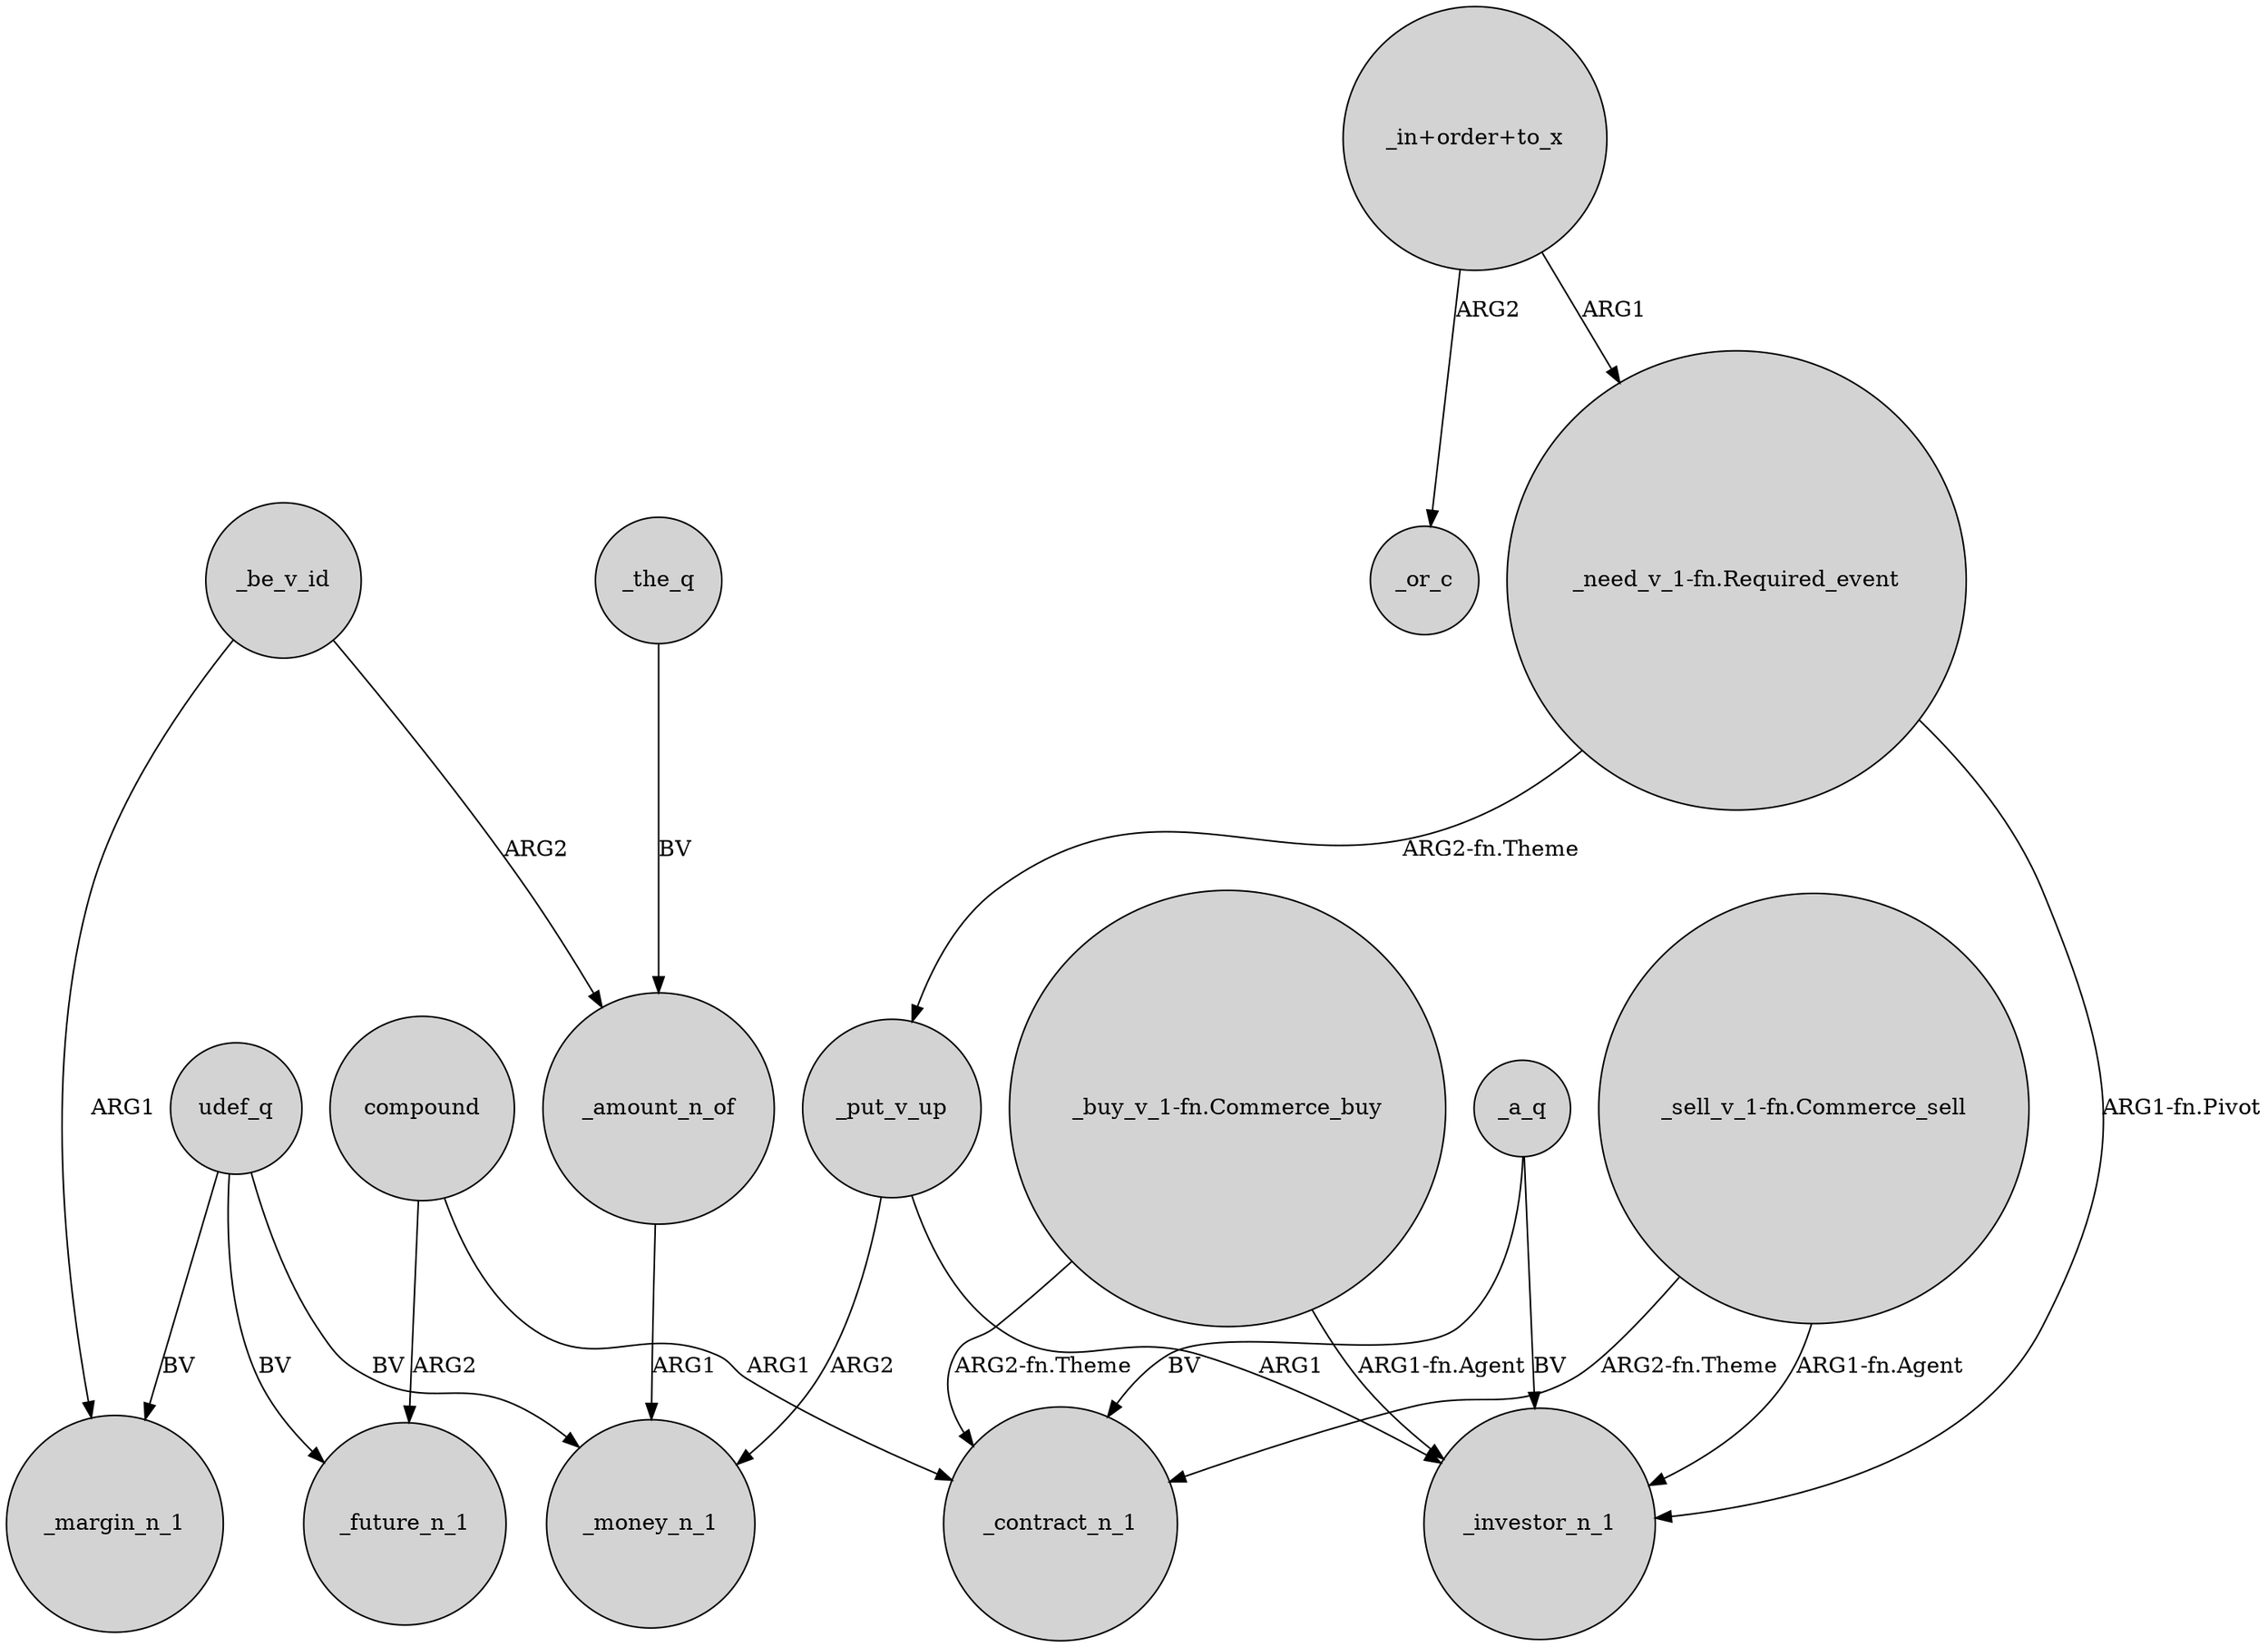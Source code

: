 digraph {
	node [shape=circle style=filled]
	udef_q -> _money_n_1 [label=BV]
	_the_q -> _amount_n_of [label=BV]
	_put_v_up -> _investor_n_1 [label=ARG1]
	"_in+order+to_x" -> _or_c [label=ARG2]
	"_sell_v_1-fn.Commerce_sell" -> _investor_n_1 [label="ARG1-fn.Agent"]
	udef_q -> _margin_n_1 [label=BV]
	"_in+order+to_x" -> "_need_v_1-fn.Required_event" [label=ARG1]
	compound -> _contract_n_1 [label=ARG1]
	_a_q -> _contract_n_1 [label=BV]
	compound -> _future_n_1 [label=ARG2]
	"_need_v_1-fn.Required_event" -> _put_v_up [label="ARG2-fn.Theme"]
	_amount_n_of -> _money_n_1 [label=ARG1]
	_put_v_up -> _money_n_1 [label=ARG2]
	"_buy_v_1-fn.Commerce_buy" -> _investor_n_1 [label="ARG1-fn.Agent"]
	"_need_v_1-fn.Required_event" -> _investor_n_1 [label="ARG1-fn.Pivot"]
	"_buy_v_1-fn.Commerce_buy" -> _contract_n_1 [label="ARG2-fn.Theme"]
	udef_q -> _future_n_1 [label=BV]
	_be_v_id -> _margin_n_1 [label=ARG1]
	_a_q -> _investor_n_1 [label=BV]
	"_sell_v_1-fn.Commerce_sell" -> _contract_n_1 [label="ARG2-fn.Theme"]
	_be_v_id -> _amount_n_of [label=ARG2]
}
